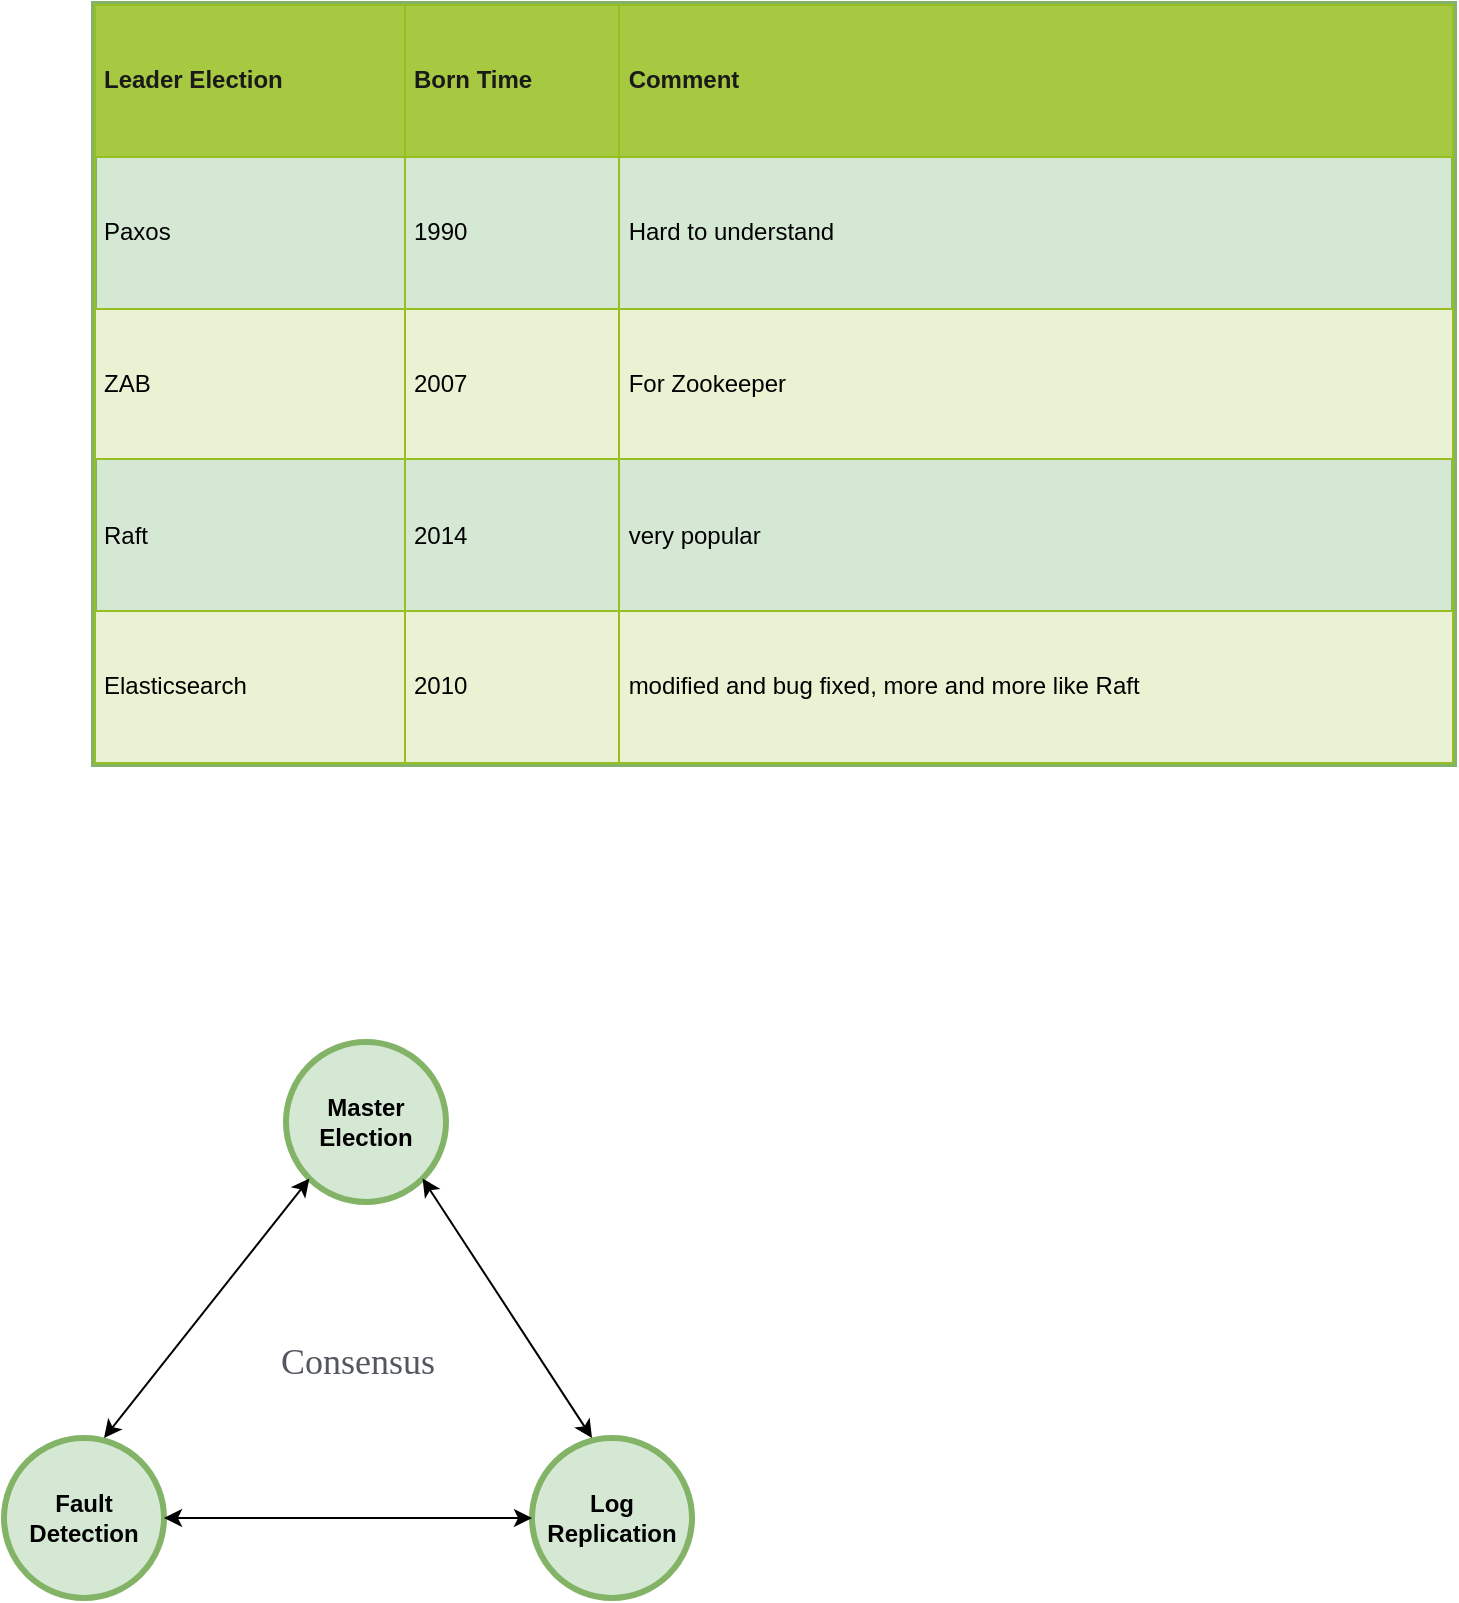 <mxfile version="13.9.7" type="github">
  <diagram id="6I0OCvxSQrVGMHxT2VVA" name="Page-1">
    <mxGraphModel dx="1298" dy="882" grid="1" gridSize="3" guides="1" tooltips="1" connect="1" arrows="1" fold="1" page="1" pageScale="1" pageWidth="850" pageHeight="1100" background="#ffffff" math="0" shadow="0">
      <root>
        <mxCell id="0" />
        <mxCell id="1" parent="0" />
        <mxCell id="Po9p0U9-VZhH0MpB2hrd-1" value="&lt;table border=&quot;1&quot; width=&quot;100%&quot; cellpadding=&quot;4&quot; style=&quot;width: 100% ; height: 100% ; border-collapse: collapse&quot;&gt;&lt;tbody&gt;&lt;tr style=&quot;background-color: #a7c942 ; color: #ffffff ; border: 1px solid #98bf21&quot;&gt;&lt;th align=&quot;left&quot;&gt;&lt;font color=&quot;#1a1a1a&quot;&gt;Leader Election&lt;/font&gt;&lt;/th&gt;&lt;th align=&quot;left&quot;&gt;&lt;font color=&quot;#1a1a1a&quot;&gt;Born Time&lt;/font&gt;&lt;/th&gt;&lt;th align=&quot;left&quot;&gt;&lt;font color=&quot;#1a1a1a&quot;&gt;Comment&lt;/font&gt;&lt;/th&gt;&lt;/tr&gt;&lt;tr style=&quot;border: 1px solid #98bf21&quot;&gt;&lt;td&gt;Paxos&lt;/td&gt;&lt;td&gt;1990&lt;/td&gt;&lt;td&gt;Hard to understand&lt;/td&gt;&lt;/tr&gt;&lt;tr style=&quot;background-color: #eaf2d3 ; border: 1px solid #98bf21&quot;&gt;&lt;td&gt;ZAB&lt;br&gt;&lt;/td&gt;&lt;td&gt;2007&lt;/td&gt;&lt;td&gt;For Zookeeper&lt;/td&gt;&lt;/tr&gt;&lt;tr style=&quot;border: 1px solid #98bf21&quot;&gt;&lt;td&gt;Raft&lt;/td&gt;&lt;td&gt;2014&lt;/td&gt;&lt;td&gt;very popular&lt;/td&gt;&lt;/tr&gt;&lt;tr style=&quot;background-color: #eaf2d3 ; border: 1px solid #98bf21&quot;&gt;&lt;td&gt;Elasticsearch&lt;/td&gt;&lt;td&gt;2010&lt;/td&gt;&lt;td&gt;modified and bug fixed, more and more like Raft&lt;/td&gt;&lt;/tr&gt;&lt;/tbody&gt;&lt;/table&gt;" style="text;html=1;strokeColor=#82b366;overflow=fill;fillColor=#D5E8D4;strokeWidth=3;" parent="1" vertex="1">
          <mxGeometry x="321" y="159" width="680" height="380" as="geometry" />
        </mxCell>
        <mxCell id="a2re_eb5z629fmqAJfj0-1" value="&lt;b&gt;Fault Detection&lt;/b&gt;" style="ellipse;whiteSpace=wrap;html=1;aspect=fixed;fillColor=#d5e8d4;strokeColor=#82b366;strokeWidth=3;" vertex="1" parent="1">
          <mxGeometry x="276" y="876" width="80" height="80" as="geometry" />
        </mxCell>
        <mxCell id="a2re_eb5z629fmqAJfj0-2" value="&lt;b&gt;Master Election&lt;/b&gt;" style="ellipse;whiteSpace=wrap;html=1;aspect=fixed;fillColor=#d5e8d4;strokeColor=#82b366;strokeWidth=3;" vertex="1" parent="1">
          <mxGeometry x="417" y="678" width="80" height="80" as="geometry" />
        </mxCell>
        <mxCell id="a2re_eb5z629fmqAJfj0-3" value="&lt;b&gt;Log Replication&lt;/b&gt;" style="ellipse;whiteSpace=wrap;html=1;aspect=fixed;fillColor=#d5e8d4;strokeColor=#82b366;strokeWidth=3;" vertex="1" parent="1">
          <mxGeometry x="540" y="876" width="80" height="80" as="geometry" />
        </mxCell>
        <mxCell id="a2re_eb5z629fmqAJfj0-4" value="" style="endArrow=classic;startArrow=classic;html=1;entryX=0;entryY=1;entryDx=0;entryDy=0;exitX=0.625;exitY=0;exitDx=0;exitDy=0;exitPerimeter=0;" edge="1" parent="1" source="a2re_eb5z629fmqAJfj0-1" target="a2re_eb5z629fmqAJfj0-2">
          <mxGeometry width="50" height="50" relative="1" as="geometry">
            <mxPoint x="339" y="888" as="sourcePoint" />
            <mxPoint x="683" y="561" as="targetPoint" />
          </mxGeometry>
        </mxCell>
        <mxCell id="a2re_eb5z629fmqAJfj0-5" value="" style="endArrow=classic;startArrow=classic;html=1;entryX=1;entryY=1;entryDx=0;entryDy=0;exitX=0.625;exitY=0;exitDx=0;exitDy=0;exitPerimeter=0;" edge="1" parent="1" target="a2re_eb5z629fmqAJfj0-2">
          <mxGeometry width="50" height="50" relative="1" as="geometry">
            <mxPoint x="570" y="876" as="sourcePoint" />
            <mxPoint x="672.716" y="731.284" as="targetPoint" />
          </mxGeometry>
        </mxCell>
        <mxCell id="a2re_eb5z629fmqAJfj0-6" value="" style="endArrow=classic;startArrow=classic;html=1;entryX=0;entryY=0.5;entryDx=0;entryDy=0;" edge="1" parent="1" source="a2re_eb5z629fmqAJfj0-1" target="a2re_eb5z629fmqAJfj0-3">
          <mxGeometry width="50" height="50" relative="1" as="geometry">
            <mxPoint x="357" y="915" as="sourcePoint" />
            <mxPoint x="404" y="909" as="targetPoint" />
          </mxGeometry>
        </mxCell>
        <mxCell id="a2re_eb5z629fmqAJfj0-7" value="&lt;span style=&quot;letter-spacing: 0pt ; font-family: &amp;#34;腾讯体 w7&amp;#34; ; color: rgb(83 , 88 , 95) ; vertical-align: baseline&quot;&gt;&lt;font style=&quot;font-size: 18px&quot;&gt;Consensus&lt;/font&gt;&lt;/span&gt;&lt;span style=&quot;font-size: medium&quot;&gt;&lt;/span&gt;" style="text;html=1;strokeColor=none;fillColor=none;align=center;verticalAlign=middle;whiteSpace=wrap;rounded=0;" vertex="1" parent="1">
          <mxGeometry x="402" y="828" width="102" height="20" as="geometry" />
        </mxCell>
      </root>
    </mxGraphModel>
  </diagram>
</mxfile>
